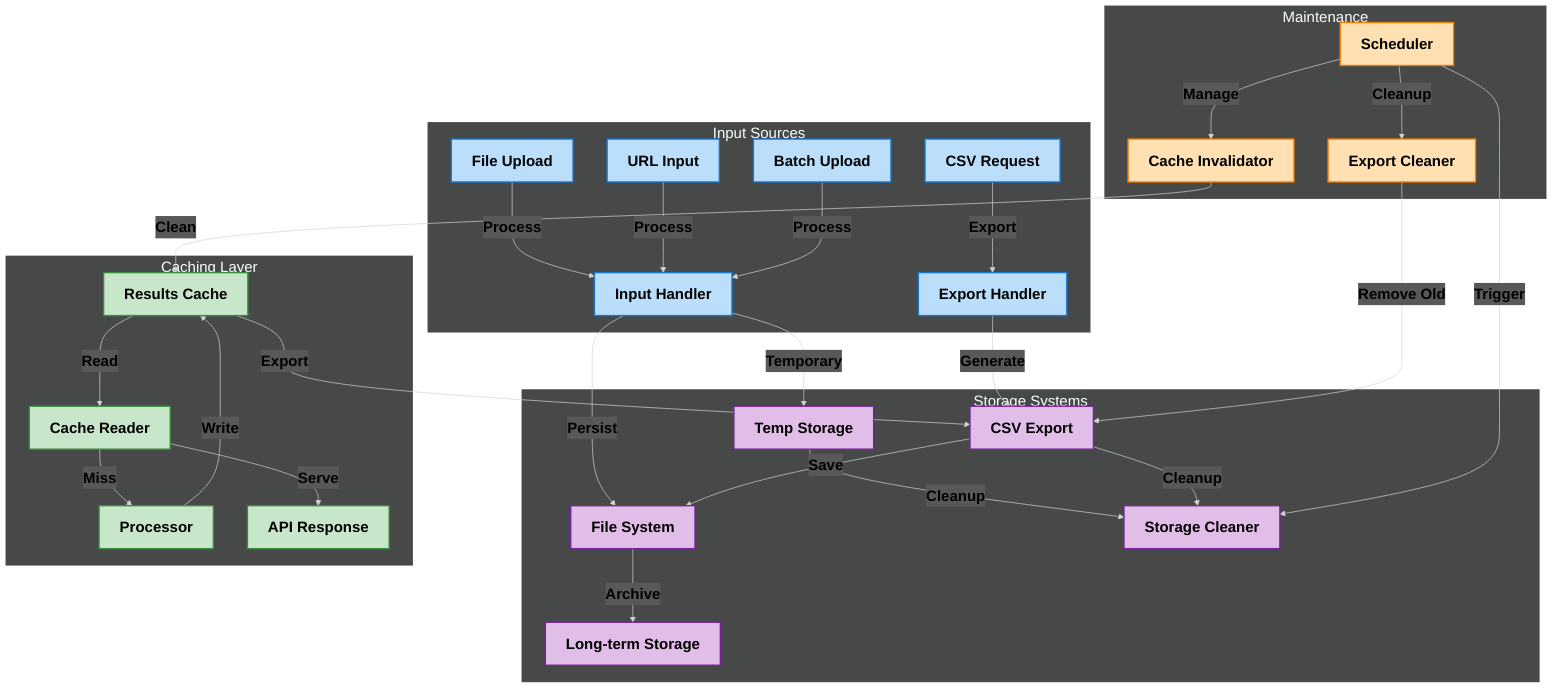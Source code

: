 %%{init: {'theme': 'dark', 'themeVariables': { 'fontFamily': 'arial', 'fontSize': '22px'}}}%%
graph TD
    subgraph "Input Sources" 
        style A1 fill:#bbdefb,stroke:#1976d2,stroke-width:2px,color:#000000,font-weight:bold
        style A2 fill:#bbdefb,stroke:#1976d2,stroke-width:2px,color:#000000,font-weight:bold
        style A3 fill:#bbdefb,stroke:#1976d2,stroke-width:2px,color:#000000,font-weight:bold
        style A4 fill:#bbdefb,stroke:#1976d2,stroke-width:2px,color:#000000,font-weight:bold
        style B fill:#bbdefb,stroke:#1976d2,stroke-width:2px,color:#000000,font-weight:bold
        style X fill:#bbdefb,stroke:#1976d2,stroke-width:2px,color:#000000,font-weight:bold
        A1[File Upload] -->|Process| B[Input Handler]
        A2[URL Input] -->|Process| B
        A3[Batch Upload] -->|Process| B
        A4[CSV Request] -->|Export| X[Export Handler]
    end

    subgraph "Storage Systems" 
        style C fill:#e1bee7,stroke:#7b1fa2,stroke-width:2px,color:#000000,font-weight:bold
        style D fill:#e1bee7,stroke:#7b1fa2,stroke-width:2px,color:#000000,font-weight:bold
        style E fill:#e1bee7,stroke:#7b1fa2,stroke-width:2px,color:#000000,font-weight:bold
        style F fill:#e1bee7,stroke:#7b1fa2,stroke-width:2px,color:#000000,font-weight:bold
        style Y fill:#e1bee7,stroke:#7b1fa2,stroke-width:2px,color:#000000,font-weight:bold
        B -->|Temporary| C[Temp Storage]
        B -->|Persist| D[File System]
        
        C -->|Cleanup| E[Storage Cleaner]
        D -->|Archive| F[Long-term Storage]
        
        X -->|Generate| Y[CSV Export]
        Y -->|Save| D
        Y -->|Cleanup| E
    end

    subgraph "Caching Layer" 
        style G fill:#c8e6c9,stroke:#388e3c,stroke-width:2px,color:#000000,font-weight:bold
        style H fill:#c8e6c9,stroke:#388e3c,stroke-width:2px,color:#000000,font-weight:bold
        style I fill:#c8e6c9,stroke:#388e3c,stroke-width:2px,color:#000000,font-weight:bold
        style J fill:#c8e6c9,stroke:#388e3c,stroke-width:2px,color:#000000,font-weight:bold
        G[Results Cache] -->|Read| H[Cache Reader]
        I[Processor] -->|Write| G
        
        H -->|Serve| J[API Response]
        H -->|Miss| I
        G -->|Export| Y
    end

    subgraph "Maintenance" 
        style K fill:#ffe0b2,stroke:#f57c00,stroke-width:2px,color:#000000,font-weight:bold
        style L fill:#ffe0b2,stroke:#f57c00,stroke-width:2px,color:#000000,font-weight:bold
        style M fill:#ffe0b2,stroke:#f57c00,stroke-width:2px,color:#000000,font-weight:bold
        K[Scheduler] -->|Trigger| E
        K -->|Manage| L[Cache Invalidator]
        K -->|Cleanup| M[Export Cleaner]
        M -->|Remove Old| Y
        L -->|Clean| G
    end

    %% Style all edge labels
    linkStyle default color:#000000,font-weight:bold